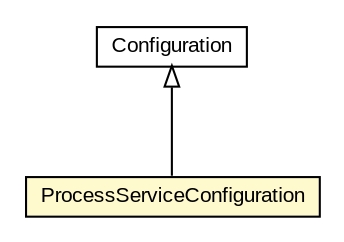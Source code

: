 #!/usr/local/bin/dot
#
# Class diagram 
# Generated by UMLGraph version R5_6-24-gf6e263 (http://www.umlgraph.org/)
#

digraph G {
	edge [fontname="arial",fontsize=10,labelfontname="arial",labelfontsize=10];
	node [fontname="arial",fontsize=10,shape=plaintext];
	nodesep=0.25;
	ranksep=0.5;
	// com.mycompany.task1.ProcessServiceConfiguration
	c380 [label=<<table title="com.mycompany.task1.ProcessServiceConfiguration" border="0" cellborder="1" cellspacing="0" cellpadding="2" port="p" bgcolor="lemonChiffon" href="./ProcessServiceConfiguration.html">
		<tr><td><table border="0" cellspacing="0" cellpadding="1">
<tr><td align="center" balign="center"> ProcessServiceConfiguration </td></tr>
		</table></td></tr>
		</table>>, URL="./ProcessServiceConfiguration.html", fontname="arial", fontcolor="black", fontsize=10.0];
	//com.mycompany.task1.ProcessServiceConfiguration extends io.dropwizard.Configuration
	c383:p -> c380:p [dir=back,arrowtail=empty];
	// io.dropwizard.Configuration
	c383 [label=<<table title="io.dropwizard.Configuration" border="0" cellborder="1" cellspacing="0" cellpadding="2" port="p" href="http://java.sun.com/j2se/1.4.2/docs/api/io/dropwizard/Configuration.html">
		<tr><td><table border="0" cellspacing="0" cellpadding="1">
<tr><td align="center" balign="center"> Configuration </td></tr>
		</table></td></tr>
		</table>>, URL="http://java.sun.com/j2se/1.4.2/docs/api/io/dropwizard/Configuration.html", fontname="arial", fontcolor="black", fontsize=10.0];
}

